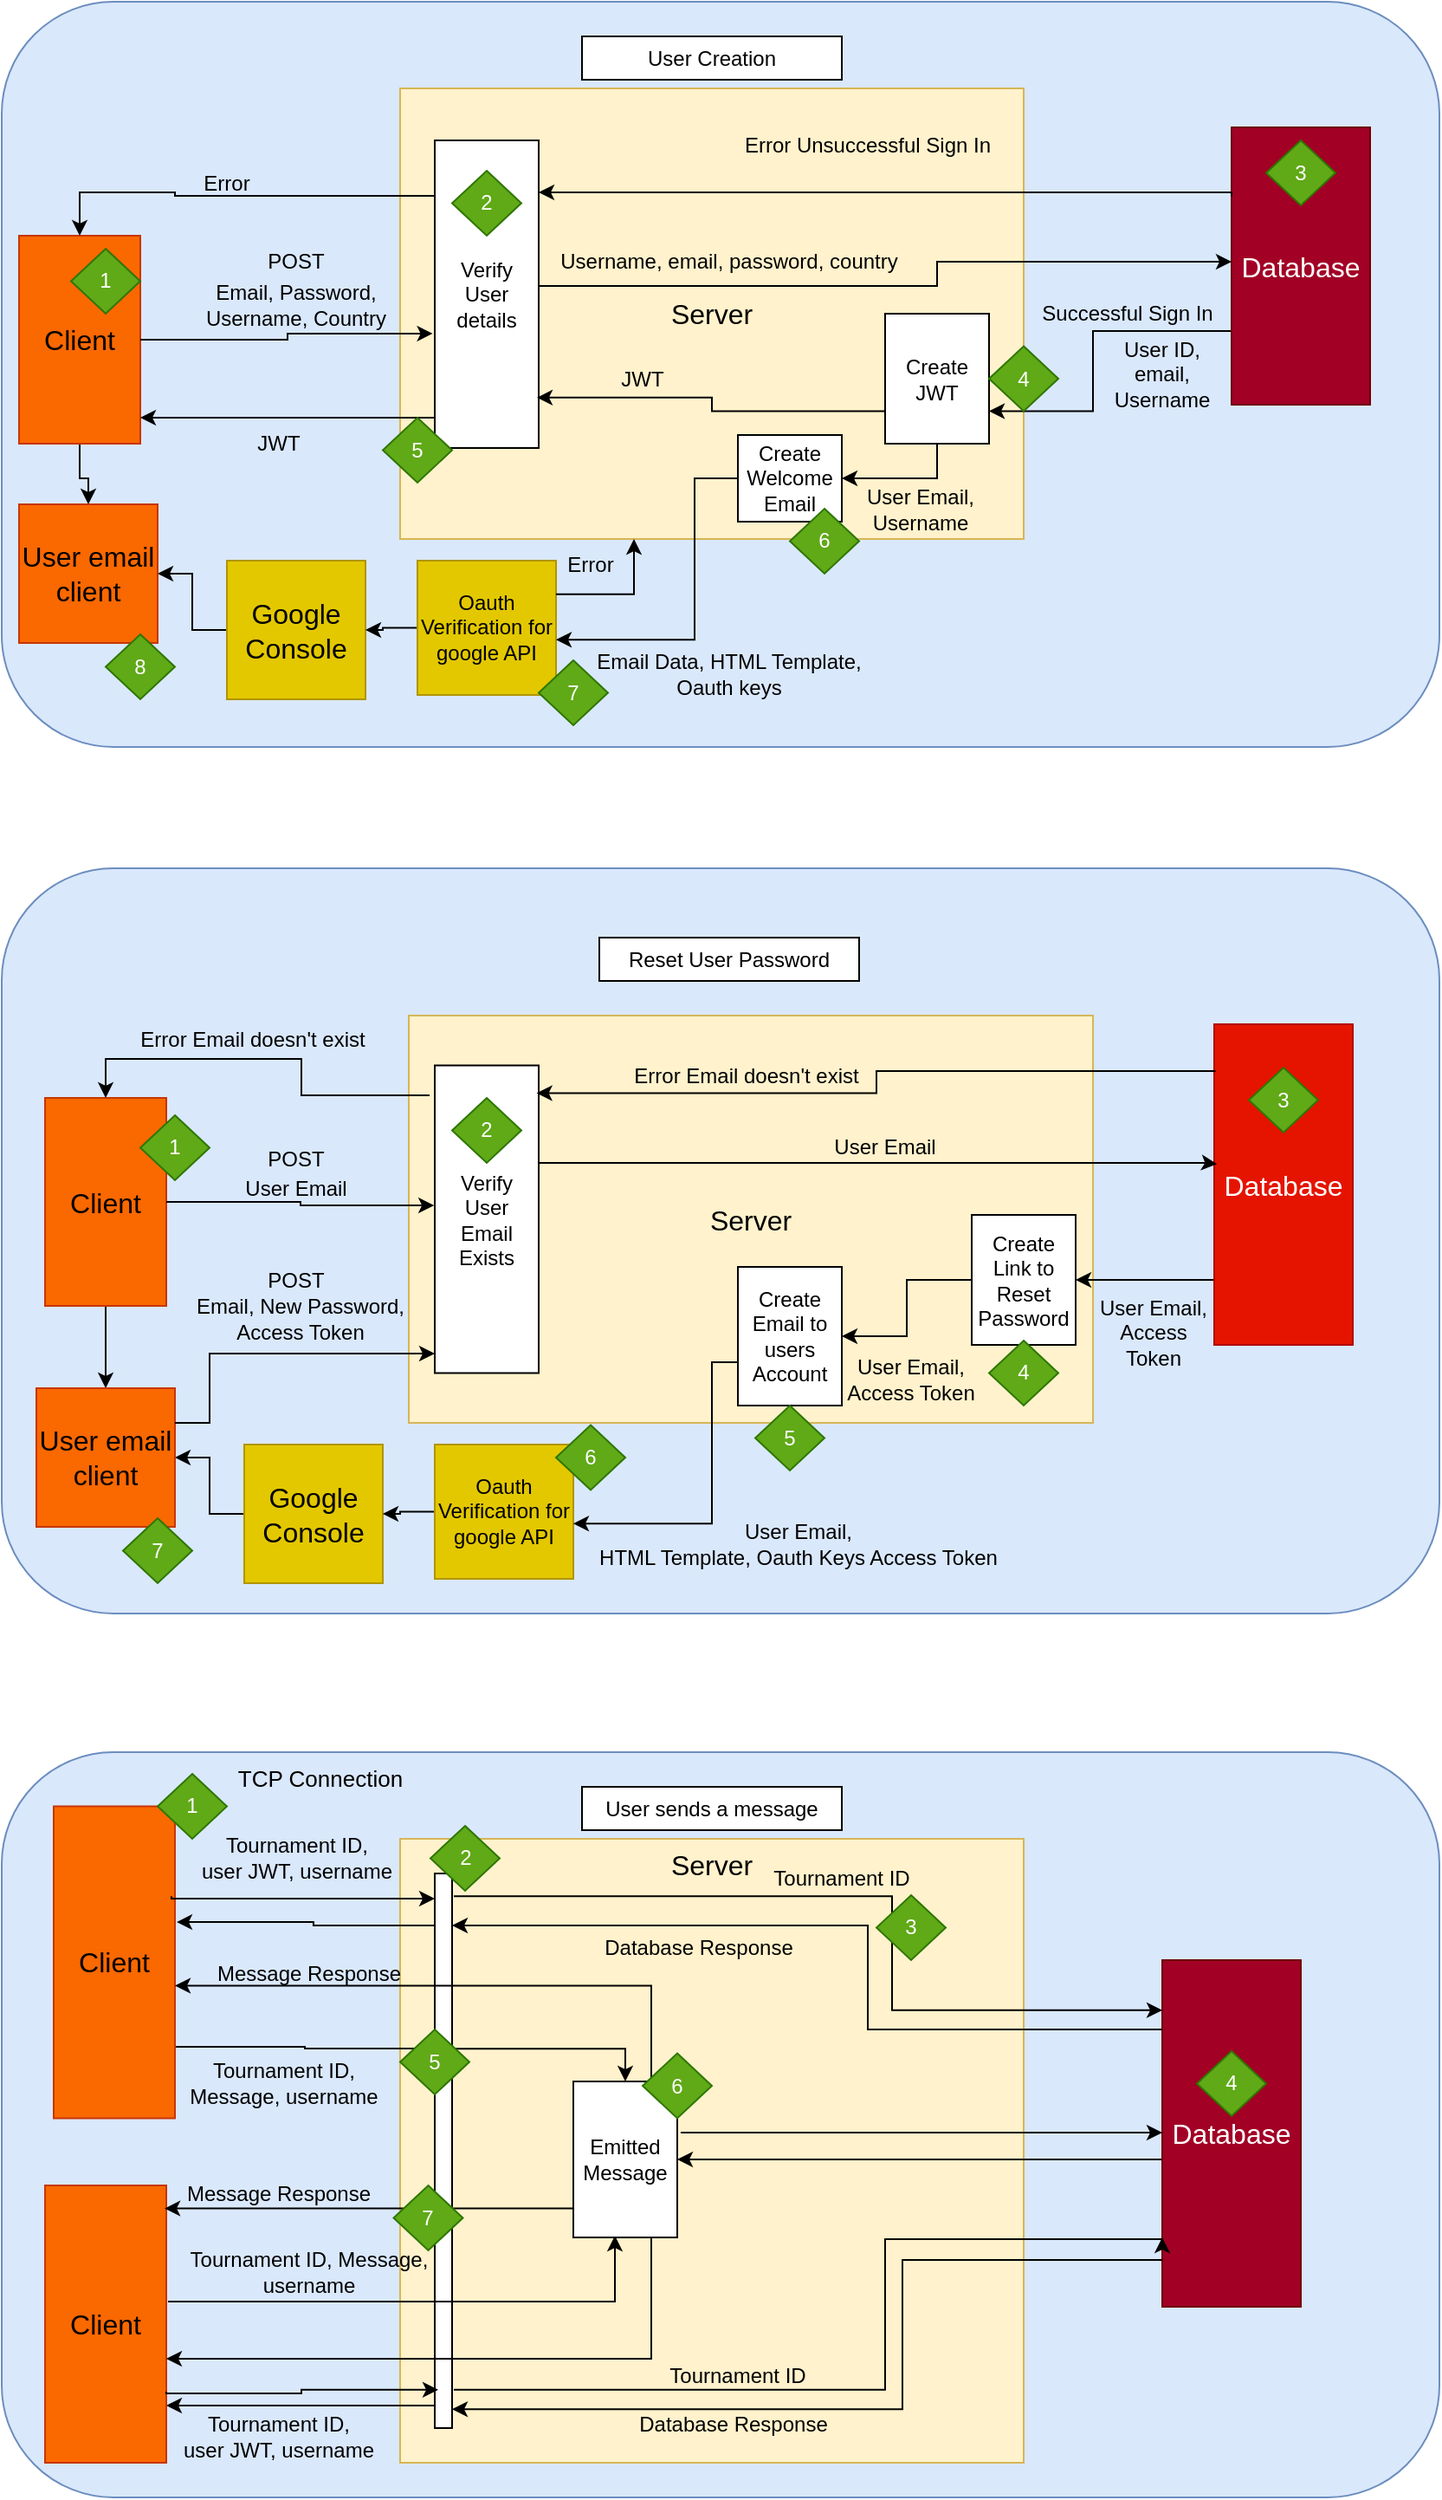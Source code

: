 <mxfile version="24.6.5" type="github">
  <diagram name="Page-1" id="2YBvvXClWsGukQMizWep">
    <mxGraphModel dx="1434" dy="780" grid="1" gridSize="10" guides="1" tooltips="1" connect="1" arrows="1" fold="1" page="1" pageScale="1" pageWidth="850" pageHeight="1100" math="0" shadow="0">
      <root>
        <mxCell id="0" />
        <mxCell id="1" parent="0" />
        <mxCell id="HgkohzaY-IMT7vrD_noD-5" value="" style="rounded=1;whiteSpace=wrap;html=1;fillColor=#dae8fc;strokeColor=#6c8ebf;" parent="1" vertex="1">
          <mxGeometry x="10" y="180" width="830" height="430" as="geometry" />
        </mxCell>
        <mxCell id="HgkohzaY-IMT7vrD_noD-7" value="&lt;span style=&quot;font-size: 16px;&quot;&gt;Server&lt;/span&gt;" style="rounded=0;whiteSpace=wrap;html=1;fillColor=#fff2cc;strokeColor=#d6b656;" parent="1" vertex="1">
          <mxGeometry x="240" y="230" width="360" height="260" as="geometry" />
        </mxCell>
        <mxCell id="HgkohzaY-IMT7vrD_noD-32" style="edgeStyle=orthogonalEdgeStyle;rounded=0;orthogonalLoop=1;jettySize=auto;html=1;" parent="1" source="HgkohzaY-IMT7vrD_noD-4" target="HgkohzaY-IMT7vrD_noD-31" edge="1">
          <mxGeometry relative="1" as="geometry" />
        </mxCell>
        <mxCell id="HgkohzaY-IMT7vrD_noD-4" value="&lt;span style=&quot;font-size: 16px;&quot;&gt;Client&lt;/span&gt;" style="rounded=0;whiteSpace=wrap;html=1;fillColor=#fa6800;strokeColor=#C73500;fontColor=#000000;" parent="1" vertex="1">
          <mxGeometry x="20" y="315" width="70" height="120" as="geometry" />
        </mxCell>
        <mxCell id="HgkohzaY-IMT7vrD_noD-6" value="User Creation" style="rounded=0;whiteSpace=wrap;html=1;" parent="1" vertex="1">
          <mxGeometry x="345" y="200" width="150" height="25" as="geometry" />
        </mxCell>
        <mxCell id="HgkohzaY-IMT7vrD_noD-33" style="edgeStyle=orthogonalEdgeStyle;rounded=0;orthogonalLoop=1;jettySize=auto;html=1;exitX=0;exitY=0.75;exitDx=0;exitDy=0;entryX=1;entryY=0.75;entryDx=0;entryDy=0;" parent="1" source="HgkohzaY-IMT7vrD_noD-8" target="HgkohzaY-IMT7vrD_noD-10" edge="1">
          <mxGeometry relative="1" as="geometry">
            <Array as="points">
              <mxPoint x="720" y="370" />
              <mxPoint x="640" y="370" />
              <mxPoint x="640" y="416" />
            </Array>
          </mxGeometry>
        </mxCell>
        <mxCell id="HgkohzaY-IMT7vrD_noD-8" value="&lt;span style=&quot;font-size: 16px;&quot;&gt;Database&lt;/span&gt;" style="rounded=0;whiteSpace=wrap;html=1;fillColor=#a20025;strokeColor=#6F0000;fontColor=#ffffff;" parent="1" vertex="1">
          <mxGeometry x="720" y="252.5" width="80" height="160" as="geometry" />
        </mxCell>
        <mxCell id="HgkohzaY-IMT7vrD_noD-26" style="edgeStyle=orthogonalEdgeStyle;rounded=0;orthogonalLoop=1;jettySize=auto;html=1;exitX=1;exitY=0.25;exitDx=0;exitDy=0;" parent="1" source="HgkohzaY-IMT7vrD_noD-9" edge="1">
          <mxGeometry relative="1" as="geometry">
            <Array as="points">
              <mxPoint x="320" y="344" />
              <mxPoint x="550" y="344" />
              <mxPoint x="550" y="330" />
              <mxPoint x="720" y="330" />
            </Array>
            <mxPoint x="720" y="330" as="targetPoint" />
          </mxGeometry>
        </mxCell>
        <mxCell id="HgkohzaY-IMT7vrD_noD-37" style="edgeStyle=orthogonalEdgeStyle;rounded=0;orthogonalLoop=1;jettySize=auto;html=1;exitX=0;exitY=0.75;exitDx=0;exitDy=0;" parent="1" source="HgkohzaY-IMT7vrD_noD-9" edge="1">
          <mxGeometry relative="1" as="geometry">
            <mxPoint x="90" y="420" as="targetPoint" />
            <Array as="points">
              <mxPoint x="260" y="420" />
              <mxPoint x="90" y="420" />
            </Array>
          </mxGeometry>
        </mxCell>
        <mxCell id="HgkohzaY-IMT7vrD_noD-9" value="Verify User details" style="rounded=0;whiteSpace=wrap;html=1;" parent="1" vertex="1">
          <mxGeometry x="260" y="260" width="60" height="177.5" as="geometry" />
        </mxCell>
        <mxCell id="HgkohzaY-IMT7vrD_noD-40" style="edgeStyle=orthogonalEdgeStyle;rounded=0;orthogonalLoop=1;jettySize=auto;html=1;exitX=0.5;exitY=1;exitDx=0;exitDy=0;" parent="1" source="HgkohzaY-IMT7vrD_noD-10" target="HgkohzaY-IMT7vrD_noD-39" edge="1">
          <mxGeometry relative="1" as="geometry" />
        </mxCell>
        <mxCell id="HgkohzaY-IMT7vrD_noD-10" value="Create JWT" style="rounded=0;whiteSpace=wrap;html=1;" parent="1" vertex="1">
          <mxGeometry x="520" y="360" width="60" height="75" as="geometry" />
        </mxCell>
        <mxCell id="HgkohzaY-IMT7vrD_noD-11" value="POST" style="text;html=1;align=center;verticalAlign=middle;whiteSpace=wrap;rounded=0;" parent="1" vertex="1">
          <mxGeometry x="150" y="315" width="60" height="30" as="geometry" />
        </mxCell>
        <mxCell id="HgkohzaY-IMT7vrD_noD-12" value="Email, Password, Username, Country" style="text;html=1;align=center;verticalAlign=middle;whiteSpace=wrap;rounded=0;" parent="1" vertex="1">
          <mxGeometry x="125" y="340" width="110" height="30" as="geometry" />
        </mxCell>
        <mxCell id="HgkohzaY-IMT7vrD_noD-19" value="JWT" style="text;html=1;align=center;verticalAlign=middle;whiteSpace=wrap;rounded=0;" parent="1" vertex="1">
          <mxGeometry x="140" y="420" width="60" height="30" as="geometry" />
        </mxCell>
        <mxCell id="HgkohzaY-IMT7vrD_noD-23" value="1" style="rhombus;whiteSpace=wrap;html=1;fillColor=#60a917;strokeColor=#2D7600;fontColor=#ffffff;" parent="1" vertex="1">
          <mxGeometry x="50" y="322.5" width="40" height="37.5" as="geometry" />
        </mxCell>
        <mxCell id="HgkohzaY-IMT7vrD_noD-25" value="2" style="rhombus;whiteSpace=wrap;html=1;fillColor=#60a917;strokeColor=#2D7600;fontColor=#ffffff;" parent="1" vertex="1">
          <mxGeometry x="270" y="277.5" width="40" height="37.5" as="geometry" />
        </mxCell>
        <mxCell id="HgkohzaY-IMT7vrD_noD-27" value="Username, email, password, country" style="text;html=1;align=center;verticalAlign=middle;whiteSpace=wrap;rounded=0;" parent="1" vertex="1">
          <mxGeometry x="310" y="315" width="240" height="30" as="geometry" />
        </mxCell>
        <mxCell id="HgkohzaY-IMT7vrD_noD-45" style="edgeStyle=orthogonalEdgeStyle;rounded=0;orthogonalLoop=1;jettySize=auto;html=1;" parent="1" source="HgkohzaY-IMT7vrD_noD-30" target="HgkohzaY-IMT7vrD_noD-31" edge="1">
          <mxGeometry relative="1" as="geometry" />
        </mxCell>
        <mxCell id="HgkohzaY-IMT7vrD_noD-30" value="&lt;span style=&quot;font-size: 16px;&quot;&gt;Google Console&lt;/span&gt;" style="rounded=0;whiteSpace=wrap;html=1;fillColor=#e3c800;strokeColor=#B09500;fontColor=#000000;" parent="1" vertex="1">
          <mxGeometry x="140" y="502.5" width="80" height="80" as="geometry" />
        </mxCell>
        <mxCell id="HgkohzaY-IMT7vrD_noD-31" value="&lt;span style=&quot;font-size: 16px;&quot;&gt;User email client&lt;/span&gt;" style="rounded=0;whiteSpace=wrap;html=1;fillColor=#fa6800;strokeColor=#C73500;fontColor=#000000;" parent="1" vertex="1">
          <mxGeometry x="20" y="470" width="80" height="80" as="geometry" />
        </mxCell>
        <mxCell id="HgkohzaY-IMT7vrD_noD-34" style="edgeStyle=orthogonalEdgeStyle;rounded=0;orthogonalLoop=1;jettySize=auto;html=1;exitX=0;exitY=0.5;exitDx=0;exitDy=0;entryX=0.5;entryY=0;entryDx=0;entryDy=0;" parent="1" target="HgkohzaY-IMT7vrD_noD-4" edge="1">
          <mxGeometry relative="1" as="geometry">
            <Array as="points">
              <mxPoint x="260" y="292" />
              <mxPoint x="110" y="292" />
              <mxPoint x="110" y="290" />
              <mxPoint x="55" y="290" />
            </Array>
            <mxPoint x="260" y="270.63" as="sourcePoint" />
            <mxPoint x="89.02" y="290.88" as="targetPoint" />
          </mxGeometry>
        </mxCell>
        <mxCell id="HgkohzaY-IMT7vrD_noD-35" value="Error" style="text;html=1;align=center;verticalAlign=middle;whiteSpace=wrap;rounded=0;" parent="1" vertex="1">
          <mxGeometry x="110" y="270" width="60" height="30" as="geometry" />
        </mxCell>
        <mxCell id="HgkohzaY-IMT7vrD_noD-36" style="edgeStyle=orthogonalEdgeStyle;rounded=0;orthogonalLoop=1;jettySize=auto;html=1;exitX=0;exitY=0.75;exitDx=0;exitDy=0;entryX=0.983;entryY=0.836;entryDx=0;entryDy=0;entryPerimeter=0;" parent="1" source="HgkohzaY-IMT7vrD_noD-10" target="HgkohzaY-IMT7vrD_noD-9" edge="1">
          <mxGeometry relative="1" as="geometry" />
        </mxCell>
        <mxCell id="HgkohzaY-IMT7vrD_noD-39" value="Create Welcome Email" style="rounded=0;whiteSpace=wrap;html=1;" parent="1" vertex="1">
          <mxGeometry x="435" y="430" width="60" height="50" as="geometry" />
        </mxCell>
        <mxCell id="HgkohzaY-IMT7vrD_noD-44" style="edgeStyle=orthogonalEdgeStyle;rounded=0;orthogonalLoop=1;jettySize=auto;html=1;entryX=1;entryY=0.5;entryDx=0;entryDy=0;" parent="1" source="HgkohzaY-IMT7vrD_noD-42" target="HgkohzaY-IMT7vrD_noD-30" edge="1">
          <mxGeometry relative="1" as="geometry" />
        </mxCell>
        <mxCell id="HgkohzaY-IMT7vrD_noD-42" value="Oauth Verification for google API" style="rounded=0;whiteSpace=wrap;html=1;fillColor=#e3c800;fontColor=#000000;strokeColor=#B09500;" parent="1" vertex="1">
          <mxGeometry x="250" y="502.5" width="80" height="77.5" as="geometry" />
        </mxCell>
        <mxCell id="HgkohzaY-IMT7vrD_noD-43" style="edgeStyle=orthogonalEdgeStyle;rounded=0;orthogonalLoop=1;jettySize=auto;html=1;entryX=1;entryY=0.588;entryDx=0;entryDy=0;entryPerimeter=0;" parent="1" source="HgkohzaY-IMT7vrD_noD-39" target="HgkohzaY-IMT7vrD_noD-42" edge="1">
          <mxGeometry relative="1" as="geometry">
            <Array as="points">
              <mxPoint x="410" y="455" />
              <mxPoint x="410" y="548" />
            </Array>
          </mxGeometry>
        </mxCell>
        <mxCell id="HgkohzaY-IMT7vrD_noD-46" value="JWT" style="text;html=1;align=center;verticalAlign=middle;whiteSpace=wrap;rounded=0;" parent="1" vertex="1">
          <mxGeometry x="350" y="382.5" width="60" height="30" as="geometry" />
        </mxCell>
        <mxCell id="HgkohzaY-IMT7vrD_noD-48" style="edgeStyle=orthogonalEdgeStyle;rounded=0;orthogonalLoop=1;jettySize=auto;html=1;exitX=1;exitY=0.25;exitDx=0;exitDy=0;entryX=0.375;entryY=1;entryDx=0;entryDy=0;entryPerimeter=0;" parent="1" source="HgkohzaY-IMT7vrD_noD-42" target="HgkohzaY-IMT7vrD_noD-7" edge="1">
          <mxGeometry relative="1" as="geometry" />
        </mxCell>
        <mxCell id="HgkohzaY-IMT7vrD_noD-49" value="Error" style="text;html=1;align=center;verticalAlign=middle;whiteSpace=wrap;rounded=0;" parent="1" vertex="1">
          <mxGeometry x="320" y="490" width="60" height="30" as="geometry" />
        </mxCell>
        <mxCell id="HgkohzaY-IMT7vrD_noD-50" value="Email Data, HTML Template, Oauth keys" style="text;html=1;align=center;verticalAlign=middle;whiteSpace=wrap;rounded=0;" parent="1" vertex="1">
          <mxGeometry x="335" y="552.5" width="190" height="30" as="geometry" />
        </mxCell>
        <mxCell id="HgkohzaY-IMT7vrD_noD-51" value="User ID, email, Username" style="text;html=1;align=center;verticalAlign=middle;whiteSpace=wrap;rounded=0;" parent="1" vertex="1">
          <mxGeometry x="650" y="380" width="60" height="30" as="geometry" />
        </mxCell>
        <mxCell id="HgkohzaY-IMT7vrD_noD-52" value="3" style="rhombus;whiteSpace=wrap;html=1;fillColor=#60a917;strokeColor=#2D7600;fontColor=#ffffff;" parent="1" vertex="1">
          <mxGeometry x="740" y="260" width="40" height="37.5" as="geometry" />
        </mxCell>
        <mxCell id="HgkohzaY-IMT7vrD_noD-53" value="4" style="rhombus;whiteSpace=wrap;html=1;fillColor=#60a917;strokeColor=#2D7600;fontColor=#ffffff;" parent="1" vertex="1">
          <mxGeometry x="580" y="378.75" width="40" height="37.5" as="geometry" />
        </mxCell>
        <mxCell id="HgkohzaY-IMT7vrD_noD-54" value="6" style="rhombus;whiteSpace=wrap;html=1;fillColor=#60a917;strokeColor=#2D7600;fontColor=#ffffff;" parent="1" vertex="1">
          <mxGeometry x="465" y="472.5" width="40" height="37.5" as="geometry" />
        </mxCell>
        <mxCell id="HgkohzaY-IMT7vrD_noD-55" value="5" style="rhombus;whiteSpace=wrap;html=1;fillColor=#60a917;strokeColor=#2D7600;fontColor=#ffffff;" parent="1" vertex="1">
          <mxGeometry x="230" y="420" width="40" height="37.5" as="geometry" />
        </mxCell>
        <mxCell id="HgkohzaY-IMT7vrD_noD-56" value="7" style="rhombus;whiteSpace=wrap;html=1;fillColor=#60a917;strokeColor=#2D7600;fontColor=#ffffff;" parent="1" vertex="1">
          <mxGeometry x="320" y="560" width="40" height="37.5" as="geometry" />
        </mxCell>
        <mxCell id="HgkohzaY-IMT7vrD_noD-57" value="8" style="rhombus;whiteSpace=wrap;html=1;fillColor=#60a917;strokeColor=#2D7600;fontColor=#ffffff;" parent="1" vertex="1">
          <mxGeometry x="70" y="545" width="40" height="37.5" as="geometry" />
        </mxCell>
        <mxCell id="8sTA4ZeGQ8Bvm32bSQfZ-4" value="Successful Sign In" style="text;html=1;align=center;verticalAlign=middle;whiteSpace=wrap;rounded=0;" parent="1" vertex="1">
          <mxGeometry x="540" y="345" width="240" height="30" as="geometry" />
        </mxCell>
        <mxCell id="8sTA4ZeGQ8Bvm32bSQfZ-5" style="edgeStyle=orthogonalEdgeStyle;rounded=0;orthogonalLoop=1;jettySize=auto;html=1;exitX=0;exitY=0.25;exitDx=0;exitDy=0;entryX=1;entryY=0.169;entryDx=0;entryDy=0;entryPerimeter=0;" parent="1" source="HgkohzaY-IMT7vrD_noD-8" target="HgkohzaY-IMT7vrD_noD-9" edge="1">
          <mxGeometry relative="1" as="geometry">
            <Array as="points">
              <mxPoint x="720" y="290" />
            </Array>
          </mxGeometry>
        </mxCell>
        <mxCell id="8sTA4ZeGQ8Bvm32bSQfZ-6" value="Error Unsuccessful Sign In" style="text;html=1;align=center;verticalAlign=middle;whiteSpace=wrap;rounded=0;" parent="1" vertex="1">
          <mxGeometry x="415" y="247.5" width="190" height="30" as="geometry" />
        </mxCell>
        <mxCell id="8sTA4ZeGQ8Bvm32bSQfZ-9" style="edgeStyle=orthogonalEdgeStyle;rounded=0;orthogonalLoop=1;jettySize=auto;html=1;entryX=-0.02;entryY=0.628;entryDx=0;entryDy=0;entryPerimeter=0;" parent="1" source="HgkohzaY-IMT7vrD_noD-4" target="HgkohzaY-IMT7vrD_noD-9" edge="1">
          <mxGeometry relative="1" as="geometry" />
        </mxCell>
        <mxCell id="8sTA4ZeGQ8Bvm32bSQfZ-11" value="" style="rounded=1;whiteSpace=wrap;html=1;fillColor=#dae8fc;strokeColor=#6c8ebf;" parent="1" vertex="1">
          <mxGeometry x="10" y="680" width="830" height="430" as="geometry" />
        </mxCell>
        <mxCell id="8sTA4ZeGQ8Bvm32bSQfZ-12" value="&lt;span style=&quot;font-size: 16px;&quot;&gt;Server&lt;/span&gt;" style="rounded=0;whiteSpace=wrap;html=1;fillColor=#fff2cc;strokeColor=#d6b656;" parent="1" vertex="1">
          <mxGeometry x="245" y="765" width="395" height="235" as="geometry" />
        </mxCell>
        <mxCell id="8sTA4ZeGQ8Bvm32bSQfZ-35" style="edgeStyle=orthogonalEdgeStyle;rounded=0;orthogonalLoop=1;jettySize=auto;html=1;entryX=0.5;entryY=0;entryDx=0;entryDy=0;" parent="1" source="8sTA4ZeGQ8Bvm32bSQfZ-13" target="8sTA4ZeGQ8Bvm32bSQfZ-18" edge="1">
          <mxGeometry relative="1" as="geometry" />
        </mxCell>
        <mxCell id="8sTA4ZeGQ8Bvm32bSQfZ-13" value="&lt;span style=&quot;font-size: 16px;&quot;&gt;Client&lt;/span&gt;" style="rounded=0;whiteSpace=wrap;html=1;fillColor=#fa6800;strokeColor=#C73500;fontColor=#000000;" parent="1" vertex="1">
          <mxGeometry x="35" y="812.5" width="70" height="120" as="geometry" />
        </mxCell>
        <mxCell id="8sTA4ZeGQ8Bvm32bSQfZ-14" value="Reset User Password" style="rounded=0;whiteSpace=wrap;html=1;" parent="1" vertex="1">
          <mxGeometry x="355" y="720" width="150" height="25" as="geometry" />
        </mxCell>
        <mxCell id="8sTA4ZeGQ8Bvm32bSQfZ-24" style="edgeStyle=orthogonalEdgeStyle;rounded=0;orthogonalLoop=1;jettySize=auto;html=1;entryX=1;entryY=0.5;entryDx=0;entryDy=0;" parent="1" source="8sTA4ZeGQ8Bvm32bSQfZ-15" target="8sTA4ZeGQ8Bvm32bSQfZ-16" edge="1">
          <mxGeometry relative="1" as="geometry">
            <Array as="points">
              <mxPoint x="670" y="918" />
            </Array>
          </mxGeometry>
        </mxCell>
        <mxCell id="8sTA4ZeGQ8Bvm32bSQfZ-15" value="&lt;span style=&quot;font-size: 16px;&quot;&gt;Database&lt;/span&gt;" style="rounded=0;whiteSpace=wrap;html=1;fillColor=#e51400;strokeColor=#B20000;fontColor=#ffffff;" parent="1" vertex="1">
          <mxGeometry x="710" y="770" width="80" height="185" as="geometry" />
        </mxCell>
        <mxCell id="8sTA4ZeGQ8Bvm32bSQfZ-23" style="edgeStyle=orthogonalEdgeStyle;rounded=0;orthogonalLoop=1;jettySize=auto;html=1;entryX=1;entryY=0.5;entryDx=0;entryDy=0;" parent="1" source="8sTA4ZeGQ8Bvm32bSQfZ-16" target="8sTA4ZeGQ8Bvm32bSQfZ-19" edge="1">
          <mxGeometry relative="1" as="geometry" />
        </mxCell>
        <mxCell id="8sTA4ZeGQ8Bvm32bSQfZ-16" value="Create Link to Reset Password" style="rounded=0;whiteSpace=wrap;html=1;" parent="1" vertex="1">
          <mxGeometry x="570" y="880" width="60" height="75" as="geometry" />
        </mxCell>
        <mxCell id="8sTA4ZeGQ8Bvm32bSQfZ-34" style="edgeStyle=orthogonalEdgeStyle;rounded=0;orthogonalLoop=1;jettySize=auto;html=1;" parent="1" source="8sTA4ZeGQ8Bvm32bSQfZ-17" target="8sTA4ZeGQ8Bvm32bSQfZ-18" edge="1">
          <mxGeometry relative="1" as="geometry" />
        </mxCell>
        <mxCell id="8sTA4ZeGQ8Bvm32bSQfZ-17" value="&lt;span style=&quot;font-size: 16px;&quot;&gt;Google Console&lt;/span&gt;" style="rounded=0;whiteSpace=wrap;html=1;fillColor=#e3c800;strokeColor=#B09500;fontColor=#000000;" parent="1" vertex="1">
          <mxGeometry x="150" y="1012.5" width="80" height="80" as="geometry" />
        </mxCell>
        <mxCell id="8sTA4ZeGQ8Bvm32bSQfZ-18" value="&lt;span style=&quot;font-size: 16px;&quot;&gt;User email client&lt;/span&gt;" style="rounded=0;whiteSpace=wrap;html=1;fillColor=#fa6800;strokeColor=#C73500;fontColor=#000000;" parent="1" vertex="1">
          <mxGeometry x="30" y="980" width="80" height="80" as="geometry" />
        </mxCell>
        <mxCell id="8sTA4ZeGQ8Bvm32bSQfZ-19" value="Create Email to users Account" style="rounded=0;whiteSpace=wrap;html=1;" parent="1" vertex="1">
          <mxGeometry x="435" y="910" width="60" height="80" as="geometry" />
        </mxCell>
        <mxCell id="8sTA4ZeGQ8Bvm32bSQfZ-33" style="edgeStyle=orthogonalEdgeStyle;rounded=0;orthogonalLoop=1;jettySize=auto;html=1;entryX=1;entryY=0.5;entryDx=0;entryDy=0;" parent="1" source="8sTA4ZeGQ8Bvm32bSQfZ-20" target="8sTA4ZeGQ8Bvm32bSQfZ-17" edge="1">
          <mxGeometry relative="1" as="geometry" />
        </mxCell>
        <mxCell id="8sTA4ZeGQ8Bvm32bSQfZ-20" value="Oauth Verification for google API" style="rounded=0;whiteSpace=wrap;html=1;fillColor=#e3c800;fontColor=#000000;strokeColor=#B09500;" parent="1" vertex="1">
          <mxGeometry x="260" y="1012.5" width="80" height="77.5" as="geometry" />
        </mxCell>
        <mxCell id="8sTA4ZeGQ8Bvm32bSQfZ-21" style="edgeStyle=orthogonalEdgeStyle;rounded=0;orthogonalLoop=1;jettySize=auto;html=1;entryX=1;entryY=0.588;entryDx=0;entryDy=0;entryPerimeter=0;" parent="1" source="8sTA4ZeGQ8Bvm32bSQfZ-19" target="8sTA4ZeGQ8Bvm32bSQfZ-20" edge="1">
          <mxGeometry relative="1" as="geometry">
            <Array as="points">
              <mxPoint x="420" y="965" />
              <mxPoint x="420" y="1058" />
            </Array>
          </mxGeometry>
        </mxCell>
        <mxCell id="8sTA4ZeGQ8Bvm32bSQfZ-22" value="7" style="rhombus;whiteSpace=wrap;html=1;fillColor=#60a917;strokeColor=#2D7600;fontColor=#ffffff;" parent="1" vertex="1">
          <mxGeometry x="80" y="1055" width="40" height="37.5" as="geometry" />
        </mxCell>
        <mxCell id="v09Y5QF75JAfNXx2DeJx-5" style="edgeStyle=orthogonalEdgeStyle;rounded=0;orthogonalLoop=1;jettySize=auto;html=1;exitX=-0.05;exitY=0.097;exitDx=0;exitDy=0;entryX=0.5;entryY=0;entryDx=0;entryDy=0;exitPerimeter=0;" parent="1" source="8sTA4ZeGQ8Bvm32bSQfZ-25" target="8sTA4ZeGQ8Bvm32bSQfZ-13" edge="1">
          <mxGeometry relative="1" as="geometry">
            <Array as="points">
              <mxPoint x="183" y="811" />
              <mxPoint x="183" y="790" />
              <mxPoint x="70" y="790" />
            </Array>
          </mxGeometry>
        </mxCell>
        <mxCell id="8sTA4ZeGQ8Bvm32bSQfZ-25" value="Verify User Email Exists" style="rounded=0;whiteSpace=wrap;html=1;" parent="1" vertex="1">
          <mxGeometry x="260" y="793.75" width="60" height="177.5" as="geometry" />
        </mxCell>
        <mxCell id="8sTA4ZeGQ8Bvm32bSQfZ-26" style="edgeStyle=orthogonalEdgeStyle;rounded=0;orthogonalLoop=1;jettySize=auto;html=1;entryX=-0.007;entryY=0.455;entryDx=0;entryDy=0;entryPerimeter=0;" parent="1" source="8sTA4ZeGQ8Bvm32bSQfZ-13" target="8sTA4ZeGQ8Bvm32bSQfZ-25" edge="1">
          <mxGeometry relative="1" as="geometry" />
        </mxCell>
        <mxCell id="8sTA4ZeGQ8Bvm32bSQfZ-28" value="POST" style="text;html=1;align=center;verticalAlign=middle;whiteSpace=wrap;rounded=0;" parent="1" vertex="1">
          <mxGeometry x="150" y="832.5" width="60" height="30" as="geometry" />
        </mxCell>
        <mxCell id="8sTA4ZeGQ8Bvm32bSQfZ-29" value="User Email" style="text;html=1;align=center;verticalAlign=middle;whiteSpace=wrap;rounded=0;" parent="1" vertex="1">
          <mxGeometry x="125" y="850" width="110" height="30" as="geometry" />
        </mxCell>
        <mxCell id="8sTA4ZeGQ8Bvm32bSQfZ-30" value="User Email" style="text;html=1;align=center;verticalAlign=middle;whiteSpace=wrap;rounded=0;" parent="1" vertex="1">
          <mxGeometry x="465" y="826.25" width="110" height="30" as="geometry" />
        </mxCell>
        <mxCell id="8sTA4ZeGQ8Bvm32bSQfZ-31" style="edgeStyle=orthogonalEdgeStyle;rounded=0;orthogonalLoop=1;jettySize=auto;html=1;exitX=1;exitY=0.25;exitDx=0;exitDy=0;entryX=0.02;entryY=0.436;entryDx=0;entryDy=0;entryPerimeter=0;" parent="1" source="8sTA4ZeGQ8Bvm32bSQfZ-25" target="8sTA4ZeGQ8Bvm32bSQfZ-15" edge="1">
          <mxGeometry relative="1" as="geometry">
            <Array as="points">
              <mxPoint x="320" y="850" />
              <mxPoint x="705" y="850" />
            </Array>
          </mxGeometry>
        </mxCell>
        <mxCell id="8sTA4ZeGQ8Bvm32bSQfZ-36" style="edgeStyle=orthogonalEdgeStyle;rounded=0;orthogonalLoop=1;jettySize=auto;html=1;entryX=0.98;entryY=0.09;entryDx=0;entryDy=0;entryPerimeter=0;exitX=0.01;exitY=0.146;exitDx=0;exitDy=0;exitPerimeter=0;" parent="1" source="8sTA4ZeGQ8Bvm32bSQfZ-15" target="8sTA4ZeGQ8Bvm32bSQfZ-25" edge="1">
          <mxGeometry relative="1" as="geometry" />
        </mxCell>
        <mxCell id="8sTA4ZeGQ8Bvm32bSQfZ-38" value="Error Email doesn&#39;t exist" style="text;html=1;align=center;verticalAlign=middle;whiteSpace=wrap;rounded=0;" parent="1" vertex="1">
          <mxGeometry x="355" y="785" width="170" height="30" as="geometry" />
        </mxCell>
        <mxCell id="8sTA4ZeGQ8Bvm32bSQfZ-40" value="User Email, Access Token" style="text;html=1;align=center;verticalAlign=middle;whiteSpace=wrap;rounded=0;" parent="1" vertex="1">
          <mxGeometry x="640" y="932.5" width="70" height="30" as="geometry" />
        </mxCell>
        <mxCell id="8sTA4ZeGQ8Bvm32bSQfZ-41" value="User Email, Access Token" style="text;html=1;align=center;verticalAlign=middle;whiteSpace=wrap;rounded=0;" parent="1" vertex="1">
          <mxGeometry x="490" y="960" width="90" height="30" as="geometry" />
        </mxCell>
        <mxCell id="8sTA4ZeGQ8Bvm32bSQfZ-44" value="POST" style="text;html=1;align=center;verticalAlign=middle;whiteSpace=wrap;rounded=0;" parent="1" vertex="1">
          <mxGeometry x="150" y="902.5" width="60" height="30" as="geometry" />
        </mxCell>
        <mxCell id="8sTA4ZeGQ8Bvm32bSQfZ-45" value="Email, New Password, Access Token" style="text;html=1;align=center;verticalAlign=middle;whiteSpace=wrap;rounded=0;" parent="1" vertex="1">
          <mxGeometry x="105" y="925" width="155" height="30" as="geometry" />
        </mxCell>
        <mxCell id="8sTA4ZeGQ8Bvm32bSQfZ-46" style="edgeStyle=orthogonalEdgeStyle;rounded=0;orthogonalLoop=1;jettySize=auto;html=1;exitX=1;exitY=0.25;exitDx=0;exitDy=0;" parent="1" source="8sTA4ZeGQ8Bvm32bSQfZ-18" edge="1">
          <mxGeometry relative="1" as="geometry">
            <Array as="points">
              <mxPoint x="130" y="1000" />
              <mxPoint x="130" y="960" />
              <mxPoint x="257" y="960" />
            </Array>
            <mxPoint x="260" y="960" as="targetPoint" />
          </mxGeometry>
        </mxCell>
        <mxCell id="8sTA4ZeGQ8Bvm32bSQfZ-47" value="1" style="rhombus;whiteSpace=wrap;html=1;fillColor=#60a917;strokeColor=#2D7600;fontColor=#ffffff;" parent="1" vertex="1">
          <mxGeometry x="90" y="822.5" width="40" height="37.5" as="geometry" />
        </mxCell>
        <mxCell id="8sTA4ZeGQ8Bvm32bSQfZ-48" value="2" style="rhombus;whiteSpace=wrap;html=1;fillColor=#60a917;strokeColor=#2D7600;fontColor=#ffffff;" parent="1" vertex="1">
          <mxGeometry x="270" y="812.5" width="40" height="37.5" as="geometry" />
        </mxCell>
        <mxCell id="8sTA4ZeGQ8Bvm32bSQfZ-50" value="3" style="rhombus;whiteSpace=wrap;html=1;fillColor=#60a917;strokeColor=#2D7600;fontColor=#ffffff;" parent="1" vertex="1">
          <mxGeometry x="730" y="795" width="40" height="37.5" as="geometry" />
        </mxCell>
        <mxCell id="8sTA4ZeGQ8Bvm32bSQfZ-51" value="4" style="rhombus;whiteSpace=wrap;html=1;fillColor=#60a917;strokeColor=#2D7600;fontColor=#ffffff;" parent="1" vertex="1">
          <mxGeometry x="580" y="952.5" width="40" height="37.5" as="geometry" />
        </mxCell>
        <mxCell id="8sTA4ZeGQ8Bvm32bSQfZ-52" value="5" style="rhombus;whiteSpace=wrap;html=1;fillColor=#60a917;strokeColor=#2D7600;fontColor=#ffffff;" parent="1" vertex="1">
          <mxGeometry x="445" y="990" width="40" height="37.5" as="geometry" />
        </mxCell>
        <mxCell id="8sTA4ZeGQ8Bvm32bSQfZ-53" value="6" style="rhombus;whiteSpace=wrap;html=1;fillColor=#60a917;strokeColor=#2D7600;fontColor=#ffffff;" parent="1" vertex="1">
          <mxGeometry x="330" y="1001.25" width="40" height="37.5" as="geometry" />
        </mxCell>
        <mxCell id="v09Y5QF75JAfNXx2DeJx-1" value="User Email, Username" style="text;html=1;align=center;verticalAlign=middle;whiteSpace=wrap;rounded=0;" parent="1" vertex="1">
          <mxGeometry x="492.5" y="457.5" width="95" height="30" as="geometry" />
        </mxCell>
        <mxCell id="v09Y5QF75JAfNXx2DeJx-2" style="edgeStyle=orthogonalEdgeStyle;rounded=0;orthogonalLoop=1;jettySize=auto;html=1;exitX=0.5;exitY=1;exitDx=0;exitDy=0;" parent="1" source="v09Y5QF75JAfNXx2DeJx-1" target="v09Y5QF75JAfNXx2DeJx-1" edge="1">
          <mxGeometry relative="1" as="geometry" />
        </mxCell>
        <mxCell id="v09Y5QF75JAfNXx2DeJx-4" value="User Email,&lt;div&gt;HTML Template, Oauth Keys Access Token&lt;/div&gt;" style="text;html=1;align=center;verticalAlign=middle;whiteSpace=wrap;rounded=0;" parent="1" vertex="1">
          <mxGeometry x="340" y="1055" width="260" height="30" as="geometry" />
        </mxCell>
        <mxCell id="v09Y5QF75JAfNXx2DeJx-6" value="Error Email doesn&#39;t exist" style="text;html=1;align=center;verticalAlign=middle;whiteSpace=wrap;rounded=0;" parent="1" vertex="1">
          <mxGeometry x="70" y="763.75" width="170" height="30" as="geometry" />
        </mxCell>
        <mxCell id="lUQ7NIvbzpMPSOqiMb4G-1" value="" style="rounded=1;whiteSpace=wrap;html=1;fillColor=#dae8fc;strokeColor=#6c8ebf;" vertex="1" parent="1">
          <mxGeometry x="10" y="1190" width="830" height="430" as="geometry" />
        </mxCell>
        <mxCell id="lUQ7NIvbzpMPSOqiMb4G-2" value="" style="rounded=0;whiteSpace=wrap;html=1;fillColor=#fff2cc;strokeColor=#d6b656;" vertex="1" parent="1">
          <mxGeometry x="240" y="1240" width="360" height="360" as="geometry" />
        </mxCell>
        <mxCell id="lUQ7NIvbzpMPSOqiMb4G-47" style="edgeStyle=orthogonalEdgeStyle;rounded=0;orthogonalLoop=1;jettySize=auto;html=1;entryX=0;entryY=0.25;entryDx=0;entryDy=0;exitX=1;exitY=0.75;exitDx=0;exitDy=0;" edge="1" parent="1" source="lUQ7NIvbzpMPSOqiMb4G-4">
          <mxGeometry relative="1" as="geometry">
            <mxPoint x="135" y="1360" as="sourcePoint" />
            <mxPoint x="260" y="1360" as="targetPoint" />
            <Array as="points">
              <mxPoint x="110" y="1360" />
              <mxPoint x="185" y="1360" />
              <mxPoint x="185" y="1361" />
            </Array>
          </mxGeometry>
        </mxCell>
        <mxCell id="lUQ7NIvbzpMPSOqiMb4G-4" value="&lt;span style=&quot;font-size: 16px;&quot;&gt;Client&lt;/span&gt;" style="rounded=0;whiteSpace=wrap;html=1;fillColor=#fa6800;strokeColor=#C73500;fontColor=#000000;" vertex="1" parent="1">
          <mxGeometry x="40" y="1221.25" width="70" height="180" as="geometry" />
        </mxCell>
        <mxCell id="lUQ7NIvbzpMPSOqiMb4G-5" value="User sends a message" style="rounded=0;whiteSpace=wrap;html=1;" vertex="1" parent="1">
          <mxGeometry x="345" y="1210" width="150" height="25" as="geometry" />
        </mxCell>
        <mxCell id="lUQ7NIvbzpMPSOqiMb4G-70" style="edgeStyle=orthogonalEdgeStyle;rounded=0;orthogonalLoop=1;jettySize=auto;html=1;entryX=1;entryY=0.5;entryDx=0;entryDy=0;" edge="1" parent="1" source="lUQ7NIvbzpMPSOqiMb4G-7" target="lUQ7NIvbzpMPSOqiMb4G-61">
          <mxGeometry relative="1" as="geometry">
            <Array as="points">
              <mxPoint x="600" y="1425" />
              <mxPoint x="600" y="1425" />
            </Array>
          </mxGeometry>
        </mxCell>
        <mxCell id="lUQ7NIvbzpMPSOqiMb4G-7" value="&lt;span style=&quot;font-size: 16px;&quot;&gt;Database&lt;/span&gt;" style="rounded=0;whiteSpace=wrap;html=1;fillColor=#a20025;strokeColor=#6F0000;fontColor=#ffffff;" vertex="1" parent="1">
          <mxGeometry x="680" y="1310" width="80" height="200" as="geometry" />
        </mxCell>
        <mxCell id="lUQ7NIvbzpMPSOqiMb4G-49" style="edgeStyle=orthogonalEdgeStyle;rounded=0;orthogonalLoop=1;jettySize=auto;html=1;entryX=1.014;entryY=0.371;entryDx=0;entryDy=0;exitX=0.02;exitY=0.341;exitDx=0;exitDy=0;exitPerimeter=0;entryPerimeter=0;" edge="1" parent="1" target="lUQ7NIvbzpMPSOqiMb4G-4">
          <mxGeometry relative="1" as="geometry">
            <mxPoint x="260.0" y="1290.02" as="sourcePoint" />
            <mxPoint x="134.8" y="1290.9" as="targetPoint" />
            <Array as="points">
              <mxPoint x="190" y="1290" />
              <mxPoint x="190" y="1288" />
            </Array>
          </mxGeometry>
        </mxCell>
        <mxCell id="lUQ7NIvbzpMPSOqiMb4G-50" style="edgeStyle=orthogonalEdgeStyle;rounded=0;orthogonalLoop=1;jettySize=auto;html=1;entryX=1;entryY=0.25;entryDx=0;entryDy=0;exitX=0.1;exitY=0.956;exitDx=0;exitDy=0;exitPerimeter=0;" edge="1" parent="1" source="lUQ7NIvbzpMPSOqiMb4G-10">
          <mxGeometry relative="1" as="geometry">
            <mxPoint x="230" y="1567" as="sourcePoint" />
            <mxPoint x="105" y="1567" as="targetPoint" />
            <Array as="points">
              <mxPoint x="261" y="1567" />
            </Array>
          </mxGeometry>
        </mxCell>
        <mxCell id="lUQ7NIvbzpMPSOqiMb4G-55" style="edgeStyle=orthogonalEdgeStyle;rounded=0;orthogonalLoop=1;jettySize=auto;html=1;exitX=1.1;exitY=0.041;exitDx=0;exitDy=0;exitPerimeter=0;" edge="1" parent="1" source="lUQ7NIvbzpMPSOqiMb4G-10">
          <mxGeometry relative="1" as="geometry">
            <mxPoint x="274" y="1280" as="sourcePoint" />
            <mxPoint x="680" y="1338.92" as="targetPoint" />
            <Array as="points">
              <mxPoint x="524" y="1273" />
              <mxPoint x="524" y="1339" />
            </Array>
          </mxGeometry>
        </mxCell>
        <mxCell id="lUQ7NIvbzpMPSOqiMb4G-63" style="edgeStyle=orthogonalEdgeStyle;rounded=0;orthogonalLoop=1;jettySize=auto;html=1;entryX=0.5;entryY=0;entryDx=0;entryDy=0;exitX=1.1;exitY=0.316;exitDx=0;exitDy=0;exitPerimeter=0;" edge="1" parent="1" source="lUQ7NIvbzpMPSOqiMb4G-10" target="lUQ7NIvbzpMPSOqiMb4G-61">
          <mxGeometry relative="1" as="geometry">
            <Array as="points">
              <mxPoint x="370" y="1361" />
            </Array>
          </mxGeometry>
        </mxCell>
        <mxCell id="lUQ7NIvbzpMPSOqiMb4G-10" value="" style="rounded=0;whiteSpace=wrap;html=1;" vertex="1" parent="1">
          <mxGeometry x="260" y="1260" width="10" height="320" as="geometry" />
        </mxCell>
        <mxCell id="lUQ7NIvbzpMPSOqiMb4G-45" style="edgeStyle=orthogonalEdgeStyle;rounded=0;orthogonalLoop=1;jettySize=auto;html=1;exitX=0.5;exitY=1;exitDx=0;exitDy=0;" edge="1" parent="1">
          <mxGeometry relative="1" as="geometry">
            <mxPoint x="540" y="1497.5" as="sourcePoint" />
            <mxPoint x="540" y="1497.5" as="targetPoint" />
          </mxGeometry>
        </mxCell>
        <mxCell id="lUQ7NIvbzpMPSOqiMb4G-93" style="edgeStyle=orthogonalEdgeStyle;rounded=0;orthogonalLoop=1;jettySize=auto;html=1;entryX=0.4;entryY=0.989;entryDx=0;entryDy=0;exitX=1.014;exitY=0.419;exitDx=0;exitDy=0;exitPerimeter=0;entryPerimeter=0;" edge="1" parent="1" source="lUQ7NIvbzpMPSOqiMb4G-46" target="lUQ7NIvbzpMPSOqiMb4G-61">
          <mxGeometry relative="1" as="geometry" />
        </mxCell>
        <mxCell id="lUQ7NIvbzpMPSOqiMb4G-46" value="&lt;span style=&quot;font-size: 16px;&quot;&gt;Client&lt;/span&gt;" style="rounded=0;whiteSpace=wrap;html=1;fillColor=#fa6800;strokeColor=#C73500;fontColor=#000000;" vertex="1" parent="1">
          <mxGeometry x="35" y="1440" width="70" height="160" as="geometry" />
        </mxCell>
        <mxCell id="lUQ7NIvbzpMPSOqiMb4G-51" value="1" style="rhombus;whiteSpace=wrap;html=1;fillColor=#60a917;strokeColor=#2D7600;fontColor=#ffffff;" vertex="1" parent="1">
          <mxGeometry x="100" y="1202.5" width="40" height="37.5" as="geometry" />
        </mxCell>
        <mxCell id="lUQ7NIvbzpMPSOqiMb4G-52" value="2" style="rhombus;whiteSpace=wrap;html=1;fillColor=#60a917;strokeColor=#2D7600;fontColor=#ffffff;" vertex="1" parent="1">
          <mxGeometry x="257.5" y="1232.5" width="40" height="37.5" as="geometry" />
        </mxCell>
        <mxCell id="lUQ7NIvbzpMPSOqiMb4G-53" value="3" style="rhombus;whiteSpace=wrap;html=1;fillColor=#60a917;strokeColor=#2D7600;fontColor=#ffffff;" vertex="1" parent="1">
          <mxGeometry x="515" y="1272.5" width="40" height="37.5" as="geometry" />
        </mxCell>
        <mxCell id="lUQ7NIvbzpMPSOqiMb4G-54" style="edgeStyle=orthogonalEdgeStyle;rounded=0;orthogonalLoop=1;jettySize=auto;html=1;entryX=-0.02;entryY=0.106;entryDx=0;entryDy=0;entryPerimeter=0;exitX=0.971;exitY=0.288;exitDx=0;exitDy=0;exitPerimeter=0;" edge="1" parent="1" source="lUQ7NIvbzpMPSOqiMb4G-4">
          <mxGeometry relative="1" as="geometry">
            <mxPoint x="135.2" y="1274.58" as="sourcePoint" />
            <mxPoint x="260.0" y="1274.5" as="targetPoint" />
            <Array as="points">
              <mxPoint x="108" y="1275" />
            </Array>
          </mxGeometry>
        </mxCell>
        <mxCell id="lUQ7NIvbzpMPSOqiMb4G-57" style="edgeStyle=orthogonalEdgeStyle;rounded=0;orthogonalLoop=1;jettySize=auto;html=1;" edge="1" parent="1">
          <mxGeometry relative="1" as="geometry">
            <mxPoint x="680" y="1350" as="sourcePoint" />
            <mxPoint x="270" y="1290" as="targetPoint" />
            <Array as="points">
              <mxPoint x="677" y="1350" />
              <mxPoint x="510" y="1350" />
              <mxPoint x="510" y="1290" />
            </Array>
          </mxGeometry>
        </mxCell>
        <mxCell id="lUQ7NIvbzpMPSOqiMb4G-58" style="edgeStyle=orthogonalEdgeStyle;rounded=0;orthogonalLoop=1;jettySize=auto;html=1;entryX=0;entryY=0.25;entryDx=0;entryDy=0;exitX=1.1;exitY=0.931;exitDx=0;exitDy=0;exitPerimeter=0;" edge="1" parent="1" source="lUQ7NIvbzpMPSOqiMb4G-10">
          <mxGeometry relative="1" as="geometry">
            <mxPoint x="310" y="1537" as="sourcePoint" />
            <mxPoint x="680" y="1470" as="targetPoint" />
            <Array as="points">
              <mxPoint x="520" y="1558" />
              <mxPoint x="520" y="1471" />
            </Array>
          </mxGeometry>
        </mxCell>
        <mxCell id="lUQ7NIvbzpMPSOqiMb4G-59" style="edgeStyle=orthogonalEdgeStyle;rounded=0;orthogonalLoop=1;jettySize=auto;html=1;entryX=1;entryY=0.966;entryDx=0;entryDy=0;entryPerimeter=0;" edge="1" parent="1" target="lUQ7NIvbzpMPSOqiMb4G-10">
          <mxGeometry relative="1" as="geometry">
            <mxPoint x="680" y="1483" as="sourcePoint" />
            <mxPoint x="271" y="1483" as="targetPoint" />
            <Array as="points">
              <mxPoint x="530" y="1483" />
              <mxPoint x="530" y="1569" />
            </Array>
          </mxGeometry>
        </mxCell>
        <mxCell id="lUQ7NIvbzpMPSOqiMb4G-60" style="edgeStyle=orthogonalEdgeStyle;rounded=0;orthogonalLoop=1;jettySize=auto;html=1;exitX=1;exitY=0.75;exitDx=0;exitDy=0;entryX=0.2;entryY=0.931;entryDx=0;entryDy=0;entryPerimeter=0;" edge="1" parent="1" target="lUQ7NIvbzpMPSOqiMb4G-10">
          <mxGeometry relative="1" as="geometry">
            <mxPoint x="105" y="1559" as="sourcePoint" />
            <mxPoint x="232" y="1559.08" as="targetPoint" />
            <Array as="points">
              <mxPoint x="105" y="1560" />
              <mxPoint x="183" y="1560" />
              <mxPoint x="183" y="1558" />
            </Array>
          </mxGeometry>
        </mxCell>
        <mxCell id="lUQ7NIvbzpMPSOqiMb4G-64" style="edgeStyle=orthogonalEdgeStyle;rounded=0;orthogonalLoop=1;jettySize=auto;html=1;exitX=0.75;exitY=1;exitDx=0;exitDy=0;" edge="1" parent="1" source="lUQ7NIvbzpMPSOqiMb4G-61">
          <mxGeometry relative="1" as="geometry">
            <mxPoint x="105" y="1540" as="targetPoint" />
            <Array as="points">
              <mxPoint x="385" y="1540" />
              <mxPoint x="105" y="1540" />
            </Array>
          </mxGeometry>
        </mxCell>
        <mxCell id="lUQ7NIvbzpMPSOqiMb4G-61" value="Emitted Message" style="rounded=0;whiteSpace=wrap;html=1;" vertex="1" parent="1">
          <mxGeometry x="340" y="1380" width="60" height="90" as="geometry" />
        </mxCell>
        <mxCell id="lUQ7NIvbzpMPSOqiMb4G-65" style="edgeStyle=orthogonalEdgeStyle;rounded=0;orthogonalLoop=1;jettySize=auto;html=1;exitX=0.75;exitY=0;exitDx=0;exitDy=0;entryX=1;entryY=0.575;entryDx=0;entryDy=0;entryPerimeter=0;" edge="1" parent="1" source="lUQ7NIvbzpMPSOqiMb4G-61" target="lUQ7NIvbzpMPSOqiMb4G-4">
          <mxGeometry relative="1" as="geometry" />
        </mxCell>
        <mxCell id="lUQ7NIvbzpMPSOqiMb4G-66" style="edgeStyle=orthogonalEdgeStyle;rounded=0;orthogonalLoop=1;jettySize=auto;html=1;exitX=0;exitY=0.75;exitDx=0;exitDy=0;entryX=0.986;entryY=0.083;entryDx=0;entryDy=0;entryPerimeter=0;" edge="1" parent="1" source="lUQ7NIvbzpMPSOqiMb4G-61" target="lUQ7NIvbzpMPSOqiMb4G-46">
          <mxGeometry relative="1" as="geometry">
            <Array as="points">
              <mxPoint x="340" y="1453" />
            </Array>
          </mxGeometry>
        </mxCell>
        <mxCell id="lUQ7NIvbzpMPSOqiMb4G-69" style="edgeStyle=orthogonalEdgeStyle;rounded=0;orthogonalLoop=1;jettySize=auto;html=1;entryX=-0.025;entryY=0.575;entryDx=0;entryDy=0;entryPerimeter=0;" edge="1" parent="1">
          <mxGeometry relative="1" as="geometry">
            <mxPoint x="402" y="1409.5" as="sourcePoint" />
            <mxPoint x="680" y="1409.5" as="targetPoint" />
          </mxGeometry>
        </mxCell>
        <mxCell id="lUQ7NIvbzpMPSOqiMb4G-71" value="4" style="rhombus;whiteSpace=wrap;html=1;fillColor=#60a917;strokeColor=#2D7600;fontColor=#ffffff;" vertex="1" parent="1">
          <mxGeometry x="700" y="1362.5" width="40" height="37.5" as="geometry" />
        </mxCell>
        <mxCell id="lUQ7NIvbzpMPSOqiMb4G-72" value="5" style="rhombus;whiteSpace=wrap;html=1;fillColor=#60a917;strokeColor=#2D7600;fontColor=#ffffff;" vertex="1" parent="1">
          <mxGeometry x="240" y="1350" width="40" height="37.5" as="geometry" />
        </mxCell>
        <mxCell id="lUQ7NIvbzpMPSOqiMb4G-73" value="6" style="rhombus;whiteSpace=wrap;html=1;fillColor=#60a917;strokeColor=#2D7600;fontColor=#ffffff;" vertex="1" parent="1">
          <mxGeometry x="380" y="1363.75" width="40" height="37.5" as="geometry" />
        </mxCell>
        <mxCell id="lUQ7NIvbzpMPSOqiMb4G-74" value="7" style="rhombus;whiteSpace=wrap;html=1;fillColor=#60a917;strokeColor=#2D7600;fontColor=#ffffff;" vertex="1" parent="1">
          <mxGeometry x="236.25" y="1440" width="40" height="37.5" as="geometry" />
        </mxCell>
        <mxCell id="lUQ7NIvbzpMPSOqiMb4G-75" value="&lt;font style=&quot;font-size: 16px;&quot;&gt;Server&lt;/font&gt;" style="text;html=1;align=center;verticalAlign=middle;whiteSpace=wrap;rounded=0;" vertex="1" parent="1">
          <mxGeometry x="360" y="1240" width="120" height="30" as="geometry" />
        </mxCell>
        <mxCell id="lUQ7NIvbzpMPSOqiMb4G-76" value="Tournament ID,&lt;div&gt;user JWT, username&lt;/div&gt;" style="text;html=1;align=center;verticalAlign=middle;whiteSpace=wrap;rounded=0;" vertex="1" parent="1">
          <mxGeometry x="117.5" y="1236.25" width="125" height="30" as="geometry" />
        </mxCell>
        <mxCell id="lUQ7NIvbzpMPSOqiMb4G-77" value="Tournament ID" style="text;html=1;align=center;verticalAlign=middle;whiteSpace=wrap;rounded=0;" vertex="1" parent="1">
          <mxGeometry x="425" y="1247.5" width="140" height="30" as="geometry" />
        </mxCell>
        <mxCell id="lUQ7NIvbzpMPSOqiMb4G-78" value="&lt;font style=&quot;font-size: 13px;&quot;&gt;TCP Connection&lt;/font&gt;" style="text;html=1;align=center;verticalAlign=middle;whiteSpace=wrap;rounded=0;" vertex="1" parent="1">
          <mxGeometry x="130" y="1190" width="127.5" height="30" as="geometry" />
        </mxCell>
        <mxCell id="lUQ7NIvbzpMPSOqiMb4G-79" value="Tournament ID, Message, username" style="text;html=1;align=center;verticalAlign=middle;whiteSpace=wrap;rounded=0;" vertex="1" parent="1">
          <mxGeometry x="106.25" y="1366.25" width="133.75" height="30" as="geometry" />
        </mxCell>
        <mxCell id="lUQ7NIvbzpMPSOqiMb4G-81" value="Message Response" style="text;html=1;align=center;verticalAlign=middle;whiteSpace=wrap;rounded=0;" vertex="1" parent="1">
          <mxGeometry x="110" y="1430" width="120" height="30" as="geometry" />
        </mxCell>
        <mxCell id="lUQ7NIvbzpMPSOqiMb4G-82" value="Message Response" style="text;html=1;align=center;verticalAlign=middle;whiteSpace=wrap;rounded=0;" vertex="1" parent="1">
          <mxGeometry x="95" y="1310" width="185" height="15" as="geometry" />
        </mxCell>
        <mxCell id="lUQ7NIvbzpMPSOqiMb4G-83" value="Database Response" style="text;html=1;align=center;verticalAlign=middle;whiteSpace=wrap;rounded=0;" vertex="1" parent="1">
          <mxGeometry x="320" y="1295" width="185" height="15" as="geometry" />
        </mxCell>
        <mxCell id="lUQ7NIvbzpMPSOqiMb4G-84" value="Tournament ID" style="text;html=1;align=center;verticalAlign=middle;whiteSpace=wrap;rounded=0;" vertex="1" parent="1">
          <mxGeometry x="365" y="1540" width="140" height="20" as="geometry" />
        </mxCell>
        <mxCell id="lUQ7NIvbzpMPSOqiMb4G-85" value="Database Response" style="text;html=1;align=center;verticalAlign=middle;whiteSpace=wrap;rounded=0;" vertex="1" parent="1">
          <mxGeometry x="340" y="1570" width="185" height="15" as="geometry" />
        </mxCell>
        <mxCell id="lUQ7NIvbzpMPSOqiMb4G-90" value="Tournament ID, Message, username" style="text;html=1;align=center;verticalAlign=middle;whiteSpace=wrap;rounded=0;" vertex="1" parent="1">
          <mxGeometry x="106.25" y="1477.5" width="162.5" height="25" as="geometry" />
        </mxCell>
        <mxCell id="lUQ7NIvbzpMPSOqiMb4G-91" value="Tournament ID,&lt;div&gt;user JWT, username&lt;/div&gt;" style="text;html=1;align=center;verticalAlign=middle;whiteSpace=wrap;rounded=0;" vertex="1" parent="1">
          <mxGeometry x="80" y="1570" width="180" height="30" as="geometry" />
        </mxCell>
      </root>
    </mxGraphModel>
  </diagram>
</mxfile>
